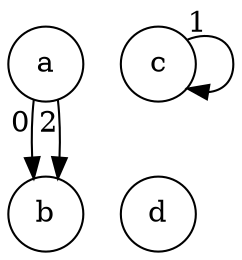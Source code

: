 digraph "Isolated last vertex" {
  node [shape=circle]
  a -> b [xlabel=0]
  c -> c [xlabel=1]
  a -> b [xlabel=2]
  {
    rank=same
    b d
  }
}
